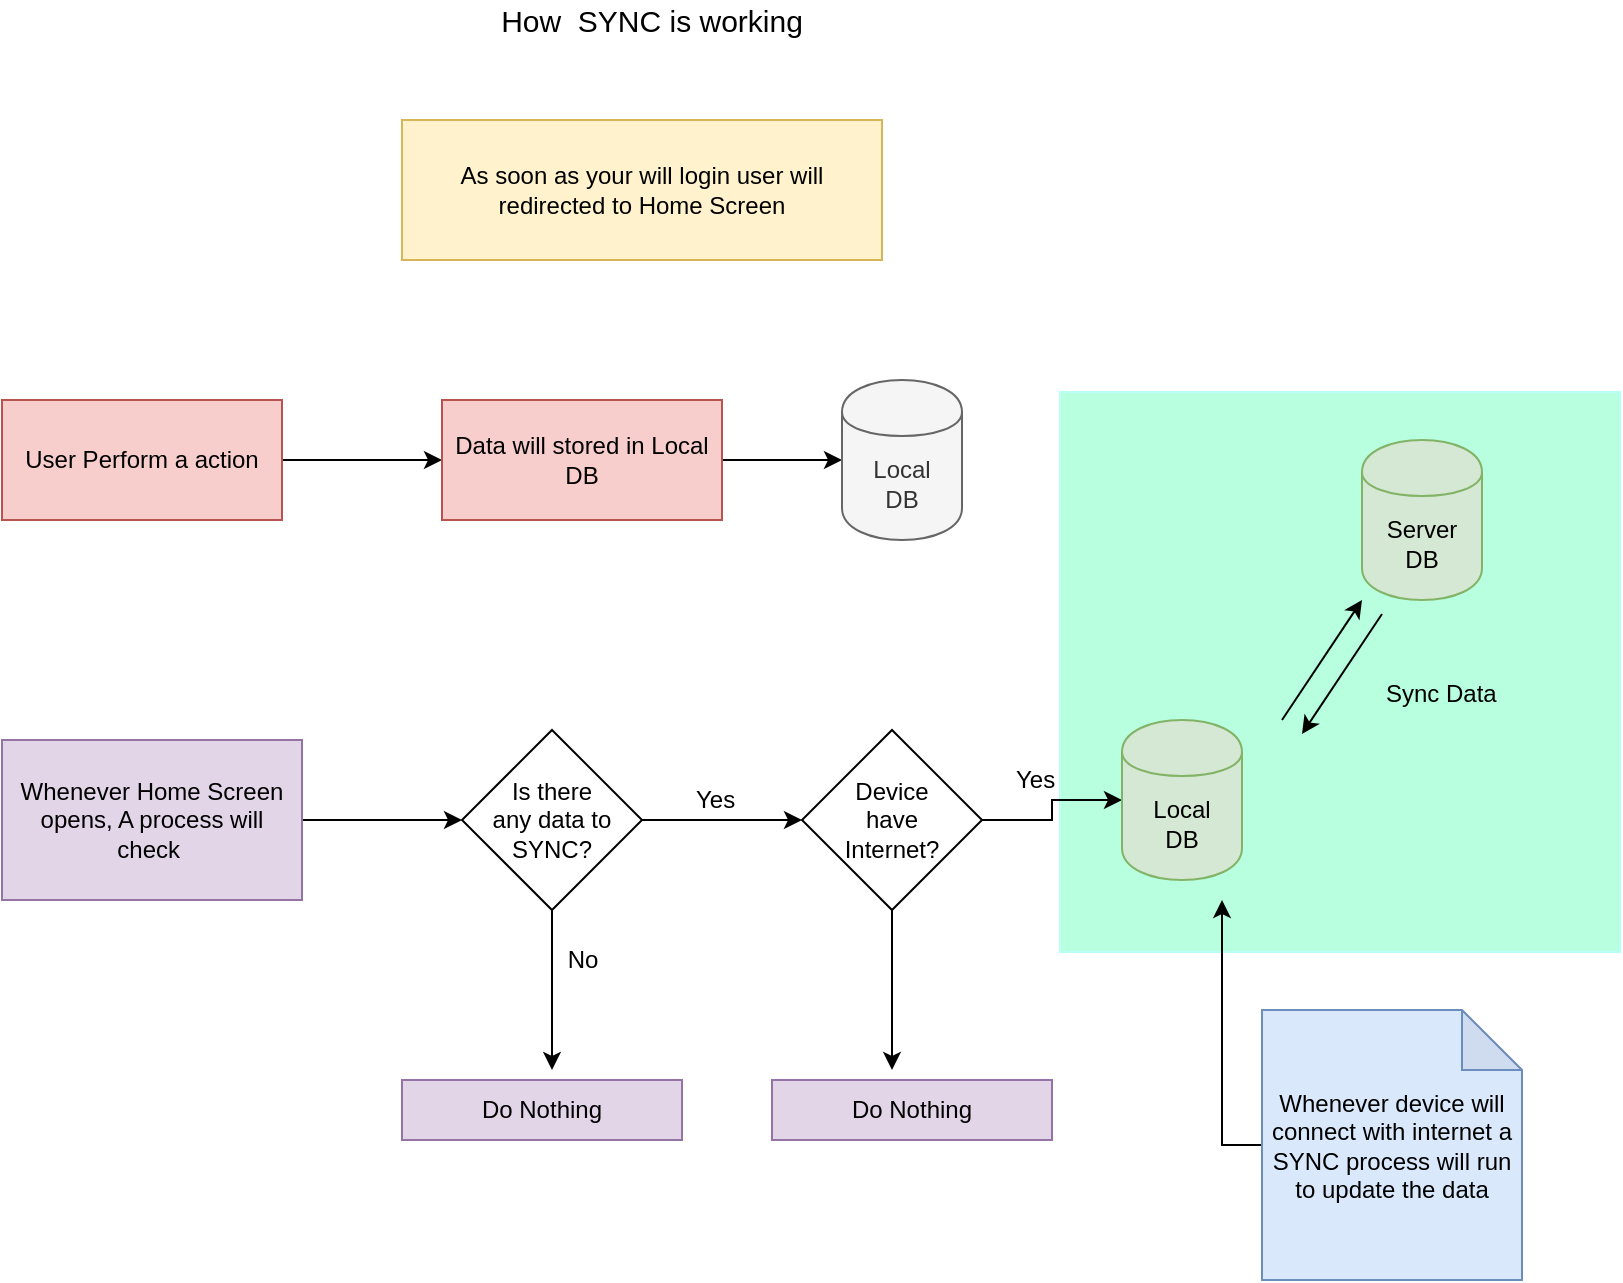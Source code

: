 <mxfile version="11.2.8" type="github" pages="1"><diagram id="tY-zKgX1e9r1sPxQcO6f" name="Page-1"><mxGraphModel dx="946" dy="696" grid="1" gridSize="10" guides="1" tooltips="1" connect="1" arrows="1" fold="1" page="1" pageScale="1" pageWidth="850" pageHeight="1100" math="0" shadow="0"><root><mxCell id="0"/><mxCell id="1" parent="0"/><mxCell id="XSiSI2jpv1ih98fjTxIm-42" value="" style="whiteSpace=wrap;html=1;aspect=fixed;strokeColor=#B8FFF5;fillColor=#B8FFE0;" vertex="1" parent="1"><mxGeometry x="547" y="266" width="280" height="280" as="geometry"/></mxCell><mxCell id="XSiSI2jpv1ih98fjTxIm-1" value="As soon as your will login user will redirected to Home Screen" style="rounded=0;whiteSpace=wrap;html=1;fillColor=#fff2cc;strokeColor=#d6b656;" vertex="1" parent="1"><mxGeometry x="218" y="130" width="240" height="70" as="geometry"/></mxCell><mxCell id="XSiSI2jpv1ih98fjTxIm-2" value="&lt;font style=&quot;font-size: 15px&quot;&gt;How &amp;nbsp;SYNC is working&lt;/font&gt;" style="text;html=1;strokeColor=none;fillColor=none;align=center;verticalAlign=middle;whiteSpace=wrap;rounded=0;" vertex="1" parent="1"><mxGeometry x="178" y="70" width="330" height="20" as="geometry"/></mxCell><mxCell id="XSiSI2jpv1ih98fjTxIm-9" value="" style="edgeStyle=orthogonalEdgeStyle;rounded=0;orthogonalLoop=1;jettySize=auto;html=1;" edge="1" parent="1" source="XSiSI2jpv1ih98fjTxIm-3" target="XSiSI2jpv1ih98fjTxIm-8"><mxGeometry relative="1" as="geometry"/></mxCell><mxCell id="XSiSI2jpv1ih98fjTxIm-3" value="User Perform a action" style="rounded=0;whiteSpace=wrap;html=1;fillColor=#f8cecc;strokeColor=#b85450;" vertex="1" parent="1"><mxGeometry x="18" y="270" width="140" height="60" as="geometry"/></mxCell><mxCell id="XSiSI2jpv1ih98fjTxIm-11" value="" style="edgeStyle=orthogonalEdgeStyle;rounded=0;orthogonalLoop=1;jettySize=auto;html=1;" edge="1" parent="1" source="XSiSI2jpv1ih98fjTxIm-8" target="XSiSI2jpv1ih98fjTxIm-5"><mxGeometry relative="1" as="geometry"/></mxCell><mxCell id="XSiSI2jpv1ih98fjTxIm-8" value="Data will stored in Local DB" style="rounded=0;whiteSpace=wrap;html=1;fillColor=#f8cecc;strokeColor=#b85450;" vertex="1" parent="1"><mxGeometry x="238" y="270" width="140" height="60" as="geometry"/></mxCell><mxCell id="XSiSI2jpv1ih98fjTxIm-14" value="" style="edgeStyle=orthogonalEdgeStyle;rounded=0;orthogonalLoop=1;jettySize=auto;html=1;" edge="1" parent="1" source="XSiSI2jpv1ih98fjTxIm-12" target="XSiSI2jpv1ih98fjTxIm-13"><mxGeometry relative="1" as="geometry"/></mxCell><mxCell id="XSiSI2jpv1ih98fjTxIm-12" value="Whenever Home Screen opens, A process will check&amp;nbsp;" style="rounded=0;whiteSpace=wrap;html=1;fillColor=#e1d5e7;strokeColor=#9673a6;" vertex="1" parent="1"><mxGeometry x="18" y="440" width="150" height="80" as="geometry"/></mxCell><mxCell id="XSiSI2jpv1ih98fjTxIm-16" value="" style="edgeStyle=orthogonalEdgeStyle;rounded=0;orthogonalLoop=1;jettySize=auto;html=1;" edge="1" parent="1" source="XSiSI2jpv1ih98fjTxIm-13" target="XSiSI2jpv1ih98fjTxIm-15"><mxGeometry relative="1" as="geometry"/></mxCell><mxCell id="XSiSI2jpv1ih98fjTxIm-18" value="" style="edgeStyle=orthogonalEdgeStyle;rounded=0;orthogonalLoop=1;jettySize=auto;html=1;" edge="1" parent="1" source="XSiSI2jpv1ih98fjTxIm-13"><mxGeometry relative="1" as="geometry"><mxPoint x="293" y="605" as="targetPoint"/></mxGeometry></mxCell><mxCell id="XSiSI2jpv1ih98fjTxIm-21" value="No" style="text;html=1;resizable=0;points=[];align=center;verticalAlign=middle;labelBackgroundColor=#ffffff;" vertex="1" connectable="0" parent="XSiSI2jpv1ih98fjTxIm-18"><mxGeometry x="-0.275" y="-4" relative="1" as="geometry"><mxPoint x="19" y="-4" as="offset"/></mxGeometry></mxCell><mxCell id="XSiSI2jpv1ih98fjTxIm-13" value="&lt;span style=&quot;white-space: normal&quot;&gt;Is there &lt;br&gt;any data to &lt;br&gt;SYNC?&lt;/span&gt;" style="rhombus;whiteSpace=wrap;html=1;" vertex="1" parent="1"><mxGeometry x="248" y="435" width="90" height="90" as="geometry"/></mxCell><mxCell id="XSiSI2jpv1ih98fjTxIm-15" value="Device &lt;br&gt;have &lt;br&gt;Internet?" style="rhombus;whiteSpace=wrap;html=1;" vertex="1" parent="1"><mxGeometry x="418" y="435" width="90" height="90" as="geometry"/></mxCell><mxCell id="XSiSI2jpv1ih98fjTxIm-19" value="Do Nothing" style="rounded=0;whiteSpace=wrap;html=1;fillColor=#e1d5e7;strokeColor=#9673a6;" vertex="1" parent="1"><mxGeometry x="218" y="610" width="140" height="30" as="geometry"/></mxCell><mxCell id="XSiSI2jpv1ih98fjTxIm-20" value="Yes" style="text;html=1;resizable=0;points=[];autosize=1;align=left;verticalAlign=top;spacingTop=-4;" vertex="1" parent="1"><mxGeometry x="363" y="460" width="40" height="20" as="geometry"/></mxCell><mxCell id="XSiSI2jpv1ih98fjTxIm-24" value="Do Nothing" style="rounded=0;whiteSpace=wrap;html=1;fillColor=#e1d5e7;strokeColor=#9673a6;" vertex="1" parent="1"><mxGeometry x="403" y="610" width="140" height="30" as="geometry"/></mxCell><mxCell id="XSiSI2jpv1ih98fjTxIm-5" value="Local&lt;br&gt;DB" style="shape=cylinder;whiteSpace=wrap;html=1;boundedLbl=1;backgroundOutline=1;fillColor=#f5f5f5;strokeColor=#666666;fontColor=#333333;" vertex="1" parent="1"><mxGeometry x="438" y="260" width="60" height="80" as="geometry"/></mxCell><mxCell id="XSiSI2jpv1ih98fjTxIm-23" value="" style="edgeStyle=orthogonalEdgeStyle;rounded=0;orthogonalLoop=1;jettySize=auto;html=1;" edge="1" parent="1" source="XSiSI2jpv1ih98fjTxIm-15"><mxGeometry relative="1" as="geometry"><mxPoint x="463" y="605" as="targetPoint"/></mxGeometry></mxCell><mxCell id="XSiSI2jpv1ih98fjTxIm-37" value="" style="edgeStyle=orthogonalEdgeStyle;rounded=0;orthogonalLoop=1;jettySize=auto;html=1;" edge="1" parent="1" source="XSiSI2jpv1ih98fjTxIm-15" target="XSiSI2jpv1ih98fjTxIm-26"><mxGeometry relative="1" as="geometry"/></mxCell><mxCell id="XSiSI2jpv1ih98fjTxIm-25" value="Server&lt;br&gt;DB" style="shape=cylinder;whiteSpace=wrap;html=1;boundedLbl=1;backgroundOutline=1;fillColor=#d5e8d4;strokeColor=#82b366;" vertex="1" parent="1"><mxGeometry x="698" y="290" width="60" height="80" as="geometry"/></mxCell><mxCell id="XSiSI2jpv1ih98fjTxIm-26" value="Local&lt;br&gt;DB" style="shape=cylinder;whiteSpace=wrap;html=1;boundedLbl=1;backgroundOutline=1;fillColor=#d5e8d4;strokeColor=#82b366;" vertex="1" parent="1"><mxGeometry x="578" y="430" width="60" height="80" as="geometry"/></mxCell><mxCell id="XSiSI2jpv1ih98fjTxIm-28" value="Yes" style="text;html=1;resizable=0;points=[];autosize=1;align=left;verticalAlign=top;spacingTop=-4;" vertex="1" parent="1"><mxGeometry x="523" y="450" width="40" height="20" as="geometry"/></mxCell><mxCell id="XSiSI2jpv1ih98fjTxIm-30" value="" style="endArrow=classic;html=1;" edge="1" parent="1"><mxGeometry width="50" height="50" relative="1" as="geometry"><mxPoint x="658" y="430" as="sourcePoint"/><mxPoint x="698" y="370" as="targetPoint"/></mxGeometry></mxCell><mxCell id="XSiSI2jpv1ih98fjTxIm-31" value="" style="endArrow=classic;html=1;" edge="1" parent="1"><mxGeometry width="50" height="50" relative="1" as="geometry"><mxPoint x="708" y="377" as="sourcePoint"/><mxPoint x="668" y="437" as="targetPoint"/></mxGeometry></mxCell><mxCell id="XSiSI2jpv1ih98fjTxIm-32" value="Sync Data" style="text;html=1;resizable=0;points=[];autosize=1;align=left;verticalAlign=top;spacingTop=-4;" vertex="1" parent="1"><mxGeometry x="708" y="407" width="70" height="20" as="geometry"/></mxCell><mxCell id="XSiSI2jpv1ih98fjTxIm-36" value="" style="edgeStyle=orthogonalEdgeStyle;rounded=0;orthogonalLoop=1;jettySize=auto;html=1;" edge="1" parent="1" source="XSiSI2jpv1ih98fjTxIm-34"><mxGeometry relative="1" as="geometry"><mxPoint x="628" y="520" as="targetPoint"/></mxGeometry></mxCell><mxCell id="XSiSI2jpv1ih98fjTxIm-34" value="Whenever device will connect with internet a SYNC process will run to update the data" style="shape=note;whiteSpace=wrap;html=1;backgroundOutline=1;darkOpacity=0.05;fillColor=#dae8fc;strokeColor=#6c8ebf;" vertex="1" parent="1"><mxGeometry x="648" y="575" width="130" height="135" as="geometry"/></mxCell></root></mxGraphModel></diagram></mxfile>